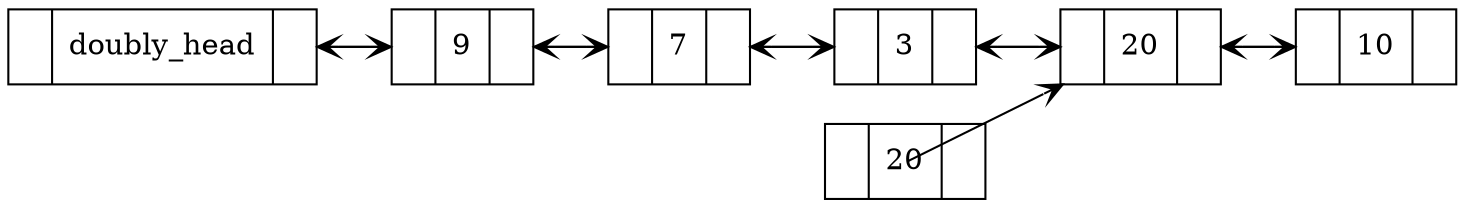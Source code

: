 digraph single_linked_list {
        rankdir=LR;
        node [shape=record];
        head [label="{ <prev> | doubly_head | <next>  }"]
        a [label="{ <prev> | 3 | <next>  }"]
        b [label="{ <prev> | 7 | <next>  }"]
        c [label="{ <prev> | 9 | <next>  }"]
        d [label="{ <prev> | 20 | <next>  }"]
        e [label="{ <prev> | 10 | <next>  }"]
        temp_node [label="{ <prev> | 20 | <next>  }"]
        //null [shape=none, label="null"];
        head:next -> c [arrowhead=vee, tailclip=false];
        c:next -> b[arrowhead=vee, tailclip=false];
        c:prev -> head[arrowhead=vee, tailclip=false];
        b:next -> a[arrowhead=vee, tailclip=false];
        b:prev -> c[arrowhead=vee, tailclip=false];
        a:next -> d[arrowhead=vee, tailclip=false];
        a:prev -> b[arrowhead=vee, tailclip=false];
        d:prev -> a[arrowhead=vee, tailclip=false];
        d:next-> e[arrowhead=vee, tailclip=false];
        e:prev -> d[arrowhead=vee, tailclip=false];
        temp_node -> d[arrowhead=vee, tailclip=false];
}

